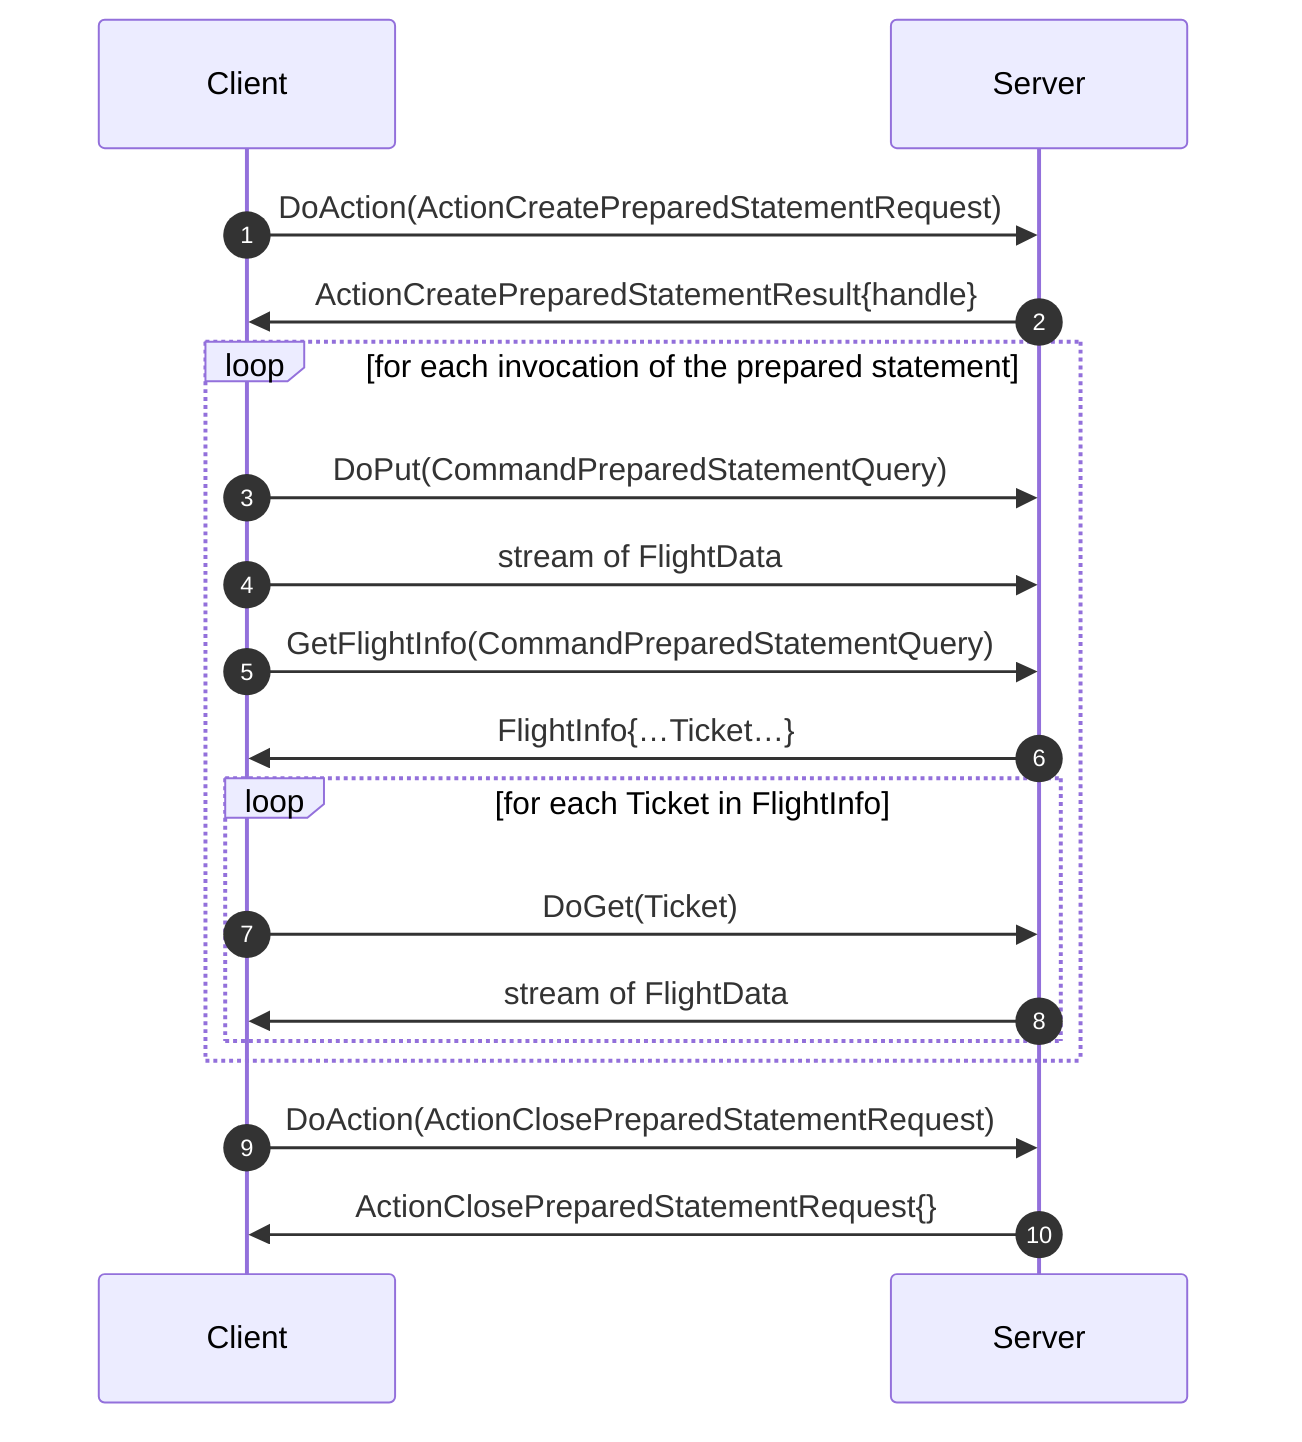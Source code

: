 %% Licensed to the Apache Software Foundation (ASF) under one
%% or more contributor license agreements.  See the NOTICE file
%% distributed with this work for additional information
%% regarding copyright ownership.  The ASF licenses this file
%% to you under the Apache License, Version 2.0 (the
%% "License"); you may not use this file except in compliance
%% with the License.  You may obtain a copy of the License at
%%
%%   http://www.apache.org/licenses/LICENSE-2.0
%%
%% Unless required by applicable law or agreed to in writing,
%% software distributed under the License is distributed on an
%% "AS IS" BASIS, WITHOUT WARRANTIES OR CONDITIONS OF ANY
%% KIND, either express or implied.  See the License for the
%% specific language governing permissions and limitations
%% under the License.

sequenceDiagram
autonumber

participant Client
participant Server
Client->>Server: DoAction(ActionCreatePreparedStatementRequest)
Server->>Client: ActionCreatePreparedStatementResult{handle}
loop for each invocation of the prepared statement
Client->>Server: DoPut(CommandPreparedStatementQuery)
Client->>Server: stream of FlightData
Client->>Server: GetFlightInfo(CommandPreparedStatementQuery)
Server->>Client: FlightInfo{…Ticket…}
    loop for each Ticket in FlightInfo
        Client->>Server: DoGet(Ticket)
        Server->>Client: stream of FlightData
    end
end
Client->>Server: DoAction(ActionClosePreparedStatementRequest)
Server->>Client: ActionClosePreparedStatementRequest{}